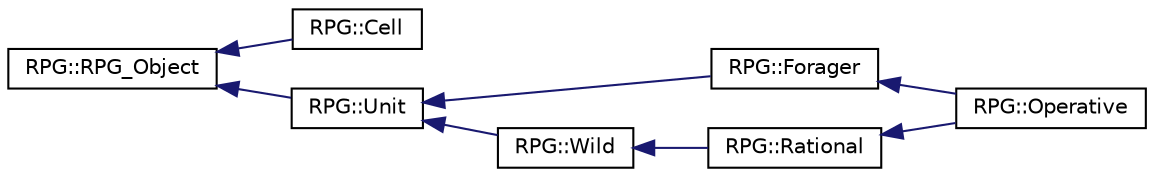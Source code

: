 digraph "Graphical Class Hierarchy"
{
 // LATEX_PDF_SIZE
  edge [fontname="Helvetica",fontsize="10",labelfontname="Helvetica",labelfontsize="10"];
  node [fontname="Helvetica",fontsize="10",shape=record];
  rankdir="LR";
  Node0 [label="RPG::RPG_Object",height=0.2,width=0.4,color="black", fillcolor="white", style="filled",URL="$classRPG_1_1RPG__Object.html",tooltip=" "];
  Node0 -> Node1 [dir="back",color="midnightblue",fontsize="10",style="solid",fontname="Helvetica"];
  Node1 [label="RPG::Cell",height=0.2,width=0.4,color="black", fillcolor="white", style="filled",URL="$classRPG_1_1Cell.html",tooltip=" "];
  Node0 -> Node2 [dir="back",color="midnightblue",fontsize="10",style="solid",fontname="Helvetica"];
  Node2 [label="RPG::Unit",height=0.2,width=0.4,color="black", fillcolor="white", style="filled",URL="$classRPG_1_1Unit.html",tooltip=" "];
  Node2 -> Node3 [dir="back",color="midnightblue",fontsize="10",style="solid",fontname="Helvetica"];
  Node3 [label="RPG::Forager",height=0.2,width=0.4,color="black", fillcolor="white", style="filled",URL="$classRPG_1_1Forager.html",tooltip=" "];
  Node3 -> Node4 [dir="back",color="midnightblue",fontsize="10",style="solid",fontname="Helvetica"];
  Node4 [label="RPG::Operative",height=0.2,width=0.4,color="black", fillcolor="white", style="filled",URL="$classRPG_1_1Operative.html",tooltip=" "];
  Node2 -> Node5 [dir="back",color="midnightblue",fontsize="10",style="solid",fontname="Helvetica"];
  Node5 [label="RPG::Wild",height=0.2,width=0.4,color="black", fillcolor="white", style="filled",URL="$classRPG_1_1Wild.html",tooltip=" "];
  Node5 -> Node6 [dir="back",color="midnightblue",fontsize="10",style="solid",fontname="Helvetica"];
  Node6 [label="RPG::Rational",height=0.2,width=0.4,color="black", fillcolor="white", style="filled",URL="$classRPG_1_1Rational.html",tooltip=" "];
  Node6 -> Node4 [dir="back",color="midnightblue",fontsize="10",style="solid",fontname="Helvetica"];
}
